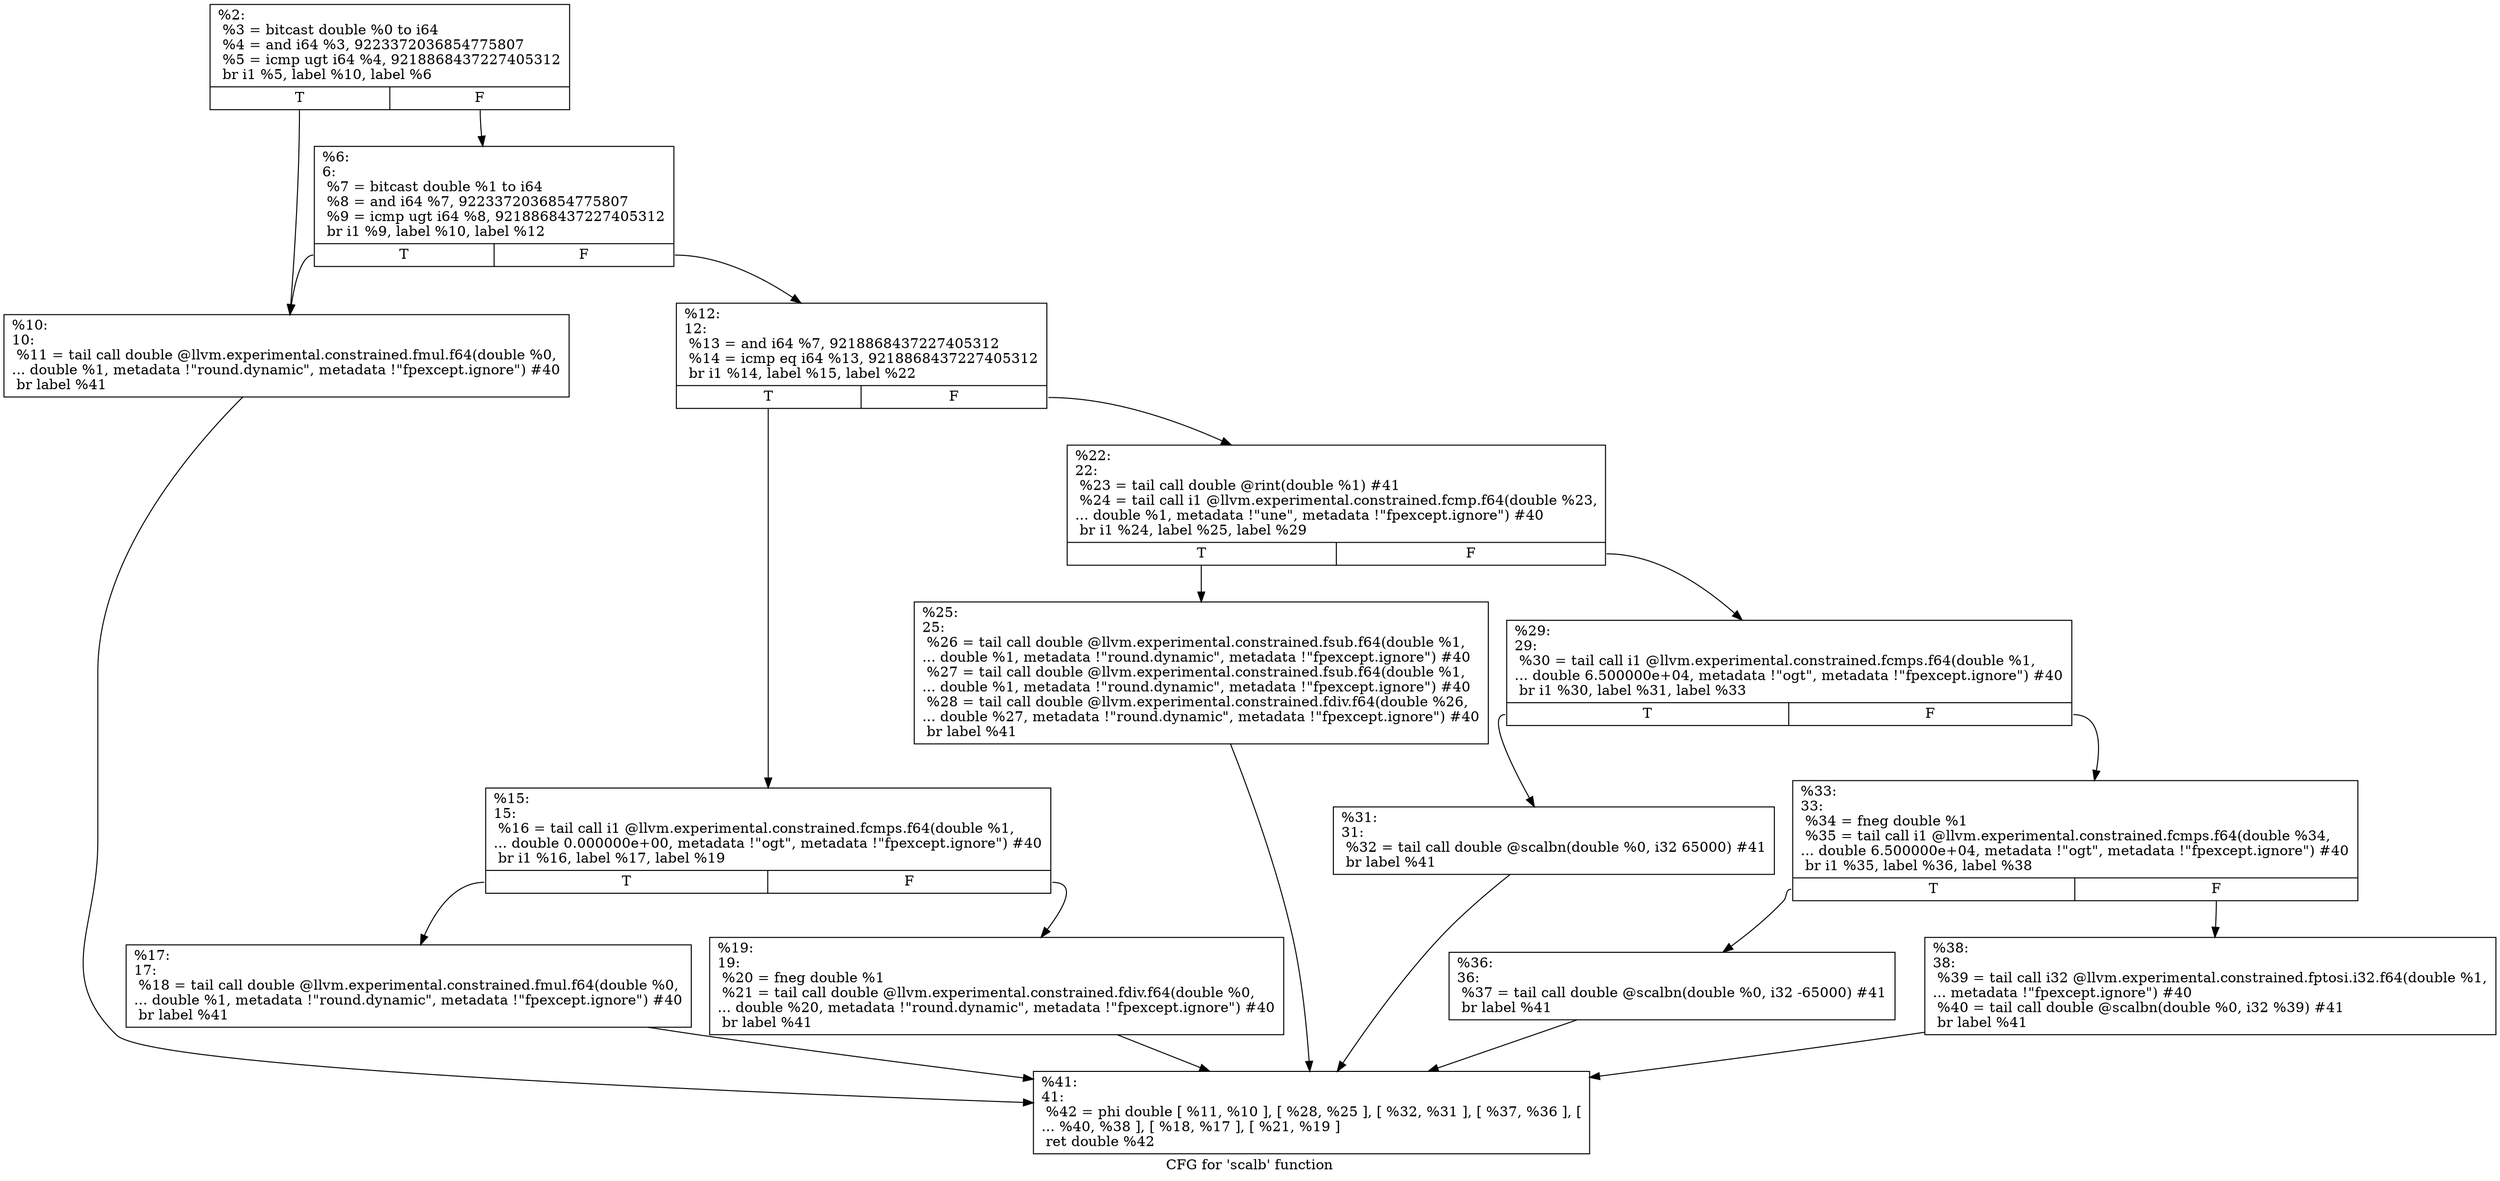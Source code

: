 digraph "CFG for 'scalb' function" {
	label="CFG for 'scalb' function";

	Node0x1ce2df0 [shape=record,label="{%2:\l  %3 = bitcast double %0 to i64\l  %4 = and i64 %3, 9223372036854775807\l  %5 = icmp ugt i64 %4, 9218868437227405312\l  br i1 %5, label %10, label %6\l|{<s0>T|<s1>F}}"];
	Node0x1ce2df0:s0 -> Node0x1ce2e90;
	Node0x1ce2df0:s1 -> Node0x1ce2e40;
	Node0x1ce2e40 [shape=record,label="{%6:\l6:                                                \l  %7 = bitcast double %1 to i64\l  %8 = and i64 %7, 9223372036854775807\l  %9 = icmp ugt i64 %8, 9218868437227405312\l  br i1 %9, label %10, label %12\l|{<s0>T|<s1>F}}"];
	Node0x1ce2e40:s0 -> Node0x1ce2e90;
	Node0x1ce2e40:s1 -> Node0x1ce2ee0;
	Node0x1ce2e90 [shape=record,label="{%10:\l10:                                               \l  %11 = tail call double @llvm.experimental.constrained.fmul.f64(double %0,\l... double %1, metadata !\"round.dynamic\", metadata !\"fpexcept.ignore\") #40\l  br label %41\l}"];
	Node0x1ce2e90 -> Node0x1ce3250;
	Node0x1ce2ee0 [shape=record,label="{%12:\l12:                                               \l  %13 = and i64 %7, 9218868437227405312\l  %14 = icmp eq i64 %13, 9218868437227405312\l  br i1 %14, label %15, label %22\l|{<s0>T|<s1>F}}"];
	Node0x1ce2ee0:s0 -> Node0x1ce2f30;
	Node0x1ce2ee0:s1 -> Node0x1ce3020;
	Node0x1ce2f30 [shape=record,label="{%15:\l15:                                               \l  %16 = tail call i1 @llvm.experimental.constrained.fcmps.f64(double %1,\l... double 0.000000e+00, metadata !\"ogt\", metadata !\"fpexcept.ignore\") #40\l  br i1 %16, label %17, label %19\l|{<s0>T|<s1>F}}"];
	Node0x1ce2f30:s0 -> Node0x1ce2f80;
	Node0x1ce2f30:s1 -> Node0x1ce2fd0;
	Node0x1ce2f80 [shape=record,label="{%17:\l17:                                               \l  %18 = tail call double @llvm.experimental.constrained.fmul.f64(double %0,\l... double %1, metadata !\"round.dynamic\", metadata !\"fpexcept.ignore\") #40\l  br label %41\l}"];
	Node0x1ce2f80 -> Node0x1ce3250;
	Node0x1ce2fd0 [shape=record,label="{%19:\l19:                                               \l  %20 = fneg double %1\l  %21 = tail call double @llvm.experimental.constrained.fdiv.f64(double %0,\l... double %20, metadata !\"round.dynamic\", metadata !\"fpexcept.ignore\") #40\l  br label %41\l}"];
	Node0x1ce2fd0 -> Node0x1ce3250;
	Node0x1ce3020 [shape=record,label="{%22:\l22:                                               \l  %23 = tail call double @rint(double %1) #41\l  %24 = tail call i1 @llvm.experimental.constrained.fcmp.f64(double %23,\l... double %1, metadata !\"une\", metadata !\"fpexcept.ignore\") #40\l  br i1 %24, label %25, label %29\l|{<s0>T|<s1>F}}"];
	Node0x1ce3020:s0 -> Node0x1ce3070;
	Node0x1ce3020:s1 -> Node0x1ce30c0;
	Node0x1ce3070 [shape=record,label="{%25:\l25:                                               \l  %26 = tail call double @llvm.experimental.constrained.fsub.f64(double %1,\l... double %1, metadata !\"round.dynamic\", metadata !\"fpexcept.ignore\") #40\l  %27 = tail call double @llvm.experimental.constrained.fsub.f64(double %1,\l... double %1, metadata !\"round.dynamic\", metadata !\"fpexcept.ignore\") #40\l  %28 = tail call double @llvm.experimental.constrained.fdiv.f64(double %26,\l... double %27, metadata !\"round.dynamic\", metadata !\"fpexcept.ignore\") #40\l  br label %41\l}"];
	Node0x1ce3070 -> Node0x1ce3250;
	Node0x1ce30c0 [shape=record,label="{%29:\l29:                                               \l  %30 = tail call i1 @llvm.experimental.constrained.fcmps.f64(double %1,\l... double 6.500000e+04, metadata !\"ogt\", metadata !\"fpexcept.ignore\") #40\l  br i1 %30, label %31, label %33\l|{<s0>T|<s1>F}}"];
	Node0x1ce30c0:s0 -> Node0x1ce3110;
	Node0x1ce30c0:s1 -> Node0x1ce3160;
	Node0x1ce3110 [shape=record,label="{%31:\l31:                                               \l  %32 = tail call double @scalbn(double %0, i32 65000) #41\l  br label %41\l}"];
	Node0x1ce3110 -> Node0x1ce3250;
	Node0x1ce3160 [shape=record,label="{%33:\l33:                                               \l  %34 = fneg double %1\l  %35 = tail call i1 @llvm.experimental.constrained.fcmps.f64(double %34,\l... double 6.500000e+04, metadata !\"ogt\", metadata !\"fpexcept.ignore\") #40\l  br i1 %35, label %36, label %38\l|{<s0>T|<s1>F}}"];
	Node0x1ce3160:s0 -> Node0x1ce31b0;
	Node0x1ce3160:s1 -> Node0x1ce3200;
	Node0x1ce31b0 [shape=record,label="{%36:\l36:                                               \l  %37 = tail call double @scalbn(double %0, i32 -65000) #41\l  br label %41\l}"];
	Node0x1ce31b0 -> Node0x1ce3250;
	Node0x1ce3200 [shape=record,label="{%38:\l38:                                               \l  %39 = tail call i32 @llvm.experimental.constrained.fptosi.i32.f64(double %1,\l... metadata !\"fpexcept.ignore\") #40\l  %40 = tail call double @scalbn(double %0, i32 %39) #41\l  br label %41\l}"];
	Node0x1ce3200 -> Node0x1ce3250;
	Node0x1ce3250 [shape=record,label="{%41:\l41:                                               \l  %42 = phi double [ %11, %10 ], [ %28, %25 ], [ %32, %31 ], [ %37, %36 ], [\l... %40, %38 ], [ %18, %17 ], [ %21, %19 ]\l  ret double %42\l}"];
}
